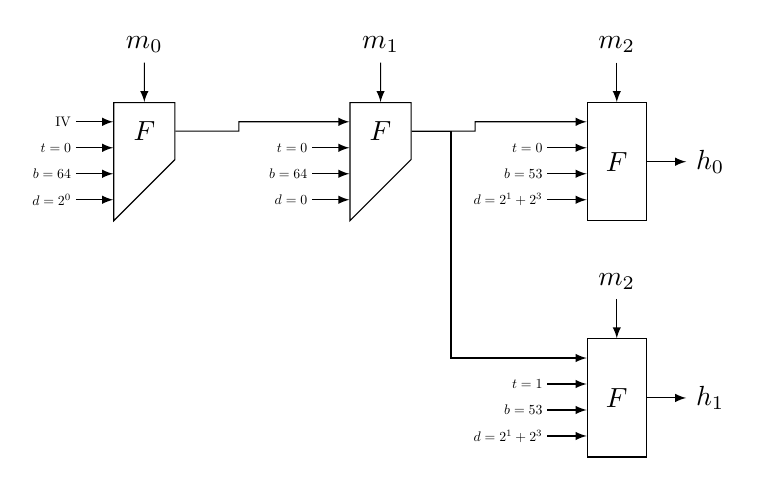 \begin{tikzpicture}[
comp/.style={draw, trapezium, trapezium left angle=0, trapezium right angle=45, shape border rotate=270, minimum height=0.5cm, minimum width=1.5cm, trapezium stretches=false,anchor=north},
fullcomp/.style={draw, rectangle, minimum height=1.5cm, minimum width=0.75cm, trapezium stretches=false,anchor=north},
]

\begin{scope}[xshift=0cm]
\node[comp] (f0) {$F$};
\node[above=0.5cm of f0] (m0) {$m_0$};
\coordinate (tmp) at ($(f0.north west) + (-0.5cm, -0.25cm)$);
\node[below = 0.00cm of tmp,scale=0.50,anchor=east] (iv) {$\mathrm{IV}$};
\node[below = 0.33cm of tmp,scale=0.50,anchor=east] (t0) {$t=0$};
\node[below = 0.66cm of tmp,scale=0.50,anchor=east] (b0) {$b=64$};
\node[below = 0.99cm of tmp,scale=0.50,anchor=east] (d0) {$d=2^0$};

\draw[-latex] (m0) -- (f0);
\draw[-latex] (iv) -- (iv -| f0.west);
\draw[-latex] (t0) -- (t0 -| f0.west);
\draw[-latex] (b0) -- (b0 -| f0.west);
\draw[-latex] (d0) -- (d0 -| f0.west);
\end{scope}

\begin{scope}[xshift=3cm]
\node[comp] (f1) {$F$};
\node[above=0.5cm of f1] (m1) {$m_1$};
\coordinate (tmp) at ($(f1.north west) + (-0.5cm, -0.25cm)$);

\node[below = 0.33cm of tmp,scale=0.5,anchor=east] (t1) {$t=0$};
\node[below = 0.66cm of tmp,scale=0.5,anchor=east] (b1) {$b=64$};
\node[below = 0.99cm of tmp,scale=0.5,anchor=east] (d1) {$d=0$};

\draw[-latex] (m1) -- (f1);
\draw[-latex] (t1) -- (t1 -| f1.west);
\draw[-latex] (b1) -- (b1 -| f1.west);
\draw[-latex] (d1) -- (d1 -| f1.west);
\end{scope}

\begin{scope}[xshift=6cm]
\node[fullcomp] (f2) {$F$};
\node[above=0.5cm of f2] (m2) {$m_2$};
\coordinate (tmp) at ($(f2.north west) + (-0.5cm, -0.25cm)$);

\node[below = 0.33cm of tmp,scale=0.5,anchor=east] (t2) {$t=0$};
\node[below = 0.66cm of tmp,scale=0.5,anchor=east] (b2) {$b=53$};
\node[below = 0.99cm of tmp,scale=0.5,anchor=east] (d2) {$d=2^1+2^3$};

\draw[-latex] (m2) -- (f2);
\draw[-latex] (t2) -- (t2 -| f2.west);
\draw[-latex] (b2) -- (b2 -| f2.west);
\draw[-latex] (d2) -- (d2 -| f2.west);
\end{scope}

\begin{scope}[xshift=6cm,yshift=-3cm]
\node[fullcomp] (f3) {$F$};
\node[above=0.5cm of f3] (m3) {$m_2$};
\coordinate (tmp) at ($(f3.north west) + (-0.5cm, -0.25cm)$);

\node[below = 0.33cm of tmp,scale=0.5,anchor=east] (t3) {$t=1$};
\node[below = 0.66cm of tmp,scale=0.5,anchor=east] (b3) {$b=53$};
\node[below = 0.99cm of tmp,scale=0.5,anchor=east] (d3) {$d=2^1+2^3$};

\draw[-latex] (m3) -- (f3);
\draw[-latex] (t3) -- (t3 -| f3.west);
\draw[-latex] (b3) -- (b3 -| f3.west);
\draw[-latex] (d3) -- (d3 -| f3.west);
\end{scope}

\coordinate (tmp) at (f1.west |- iv);
\coordinate (tmp2) at ($(f0)!0.40!(f1)$);
\draw[-latex] (f0) -- (f0 -| tmp2) -- (tmp2 |- tmp) -- (tmp);
\coordinate (tmp) at (f2.west |- iv);
\coordinate (tmp2) at ($(f1)!0.40!(f2)$);
\draw[-latex] (f1) -- (f1 -| tmp2) -- (tmp2 |- tmp) -- (tmp);

\coordinate (tmp) at ($(f3.north west) + (-0cm, -0.25cm)$);
\coordinate (tmp2) at ($(f1.east) + (0.5cm, 0)$);
\draw[-latex] (f1.east) -- (tmp2) -- (tmp2 |- tmp) -- (tmp);

\node[right=0.5cm of f2] (out) {$h_0$};
\draw[-latex] (f2) -- (out);
\node[right=0.5cm of f3] (out) {$h_1$};
\draw[-latex] (f3) -- (out);

\end{tikzpicture}